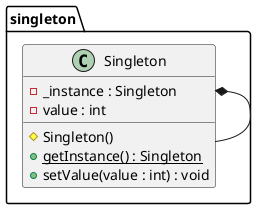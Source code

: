 @startuml
class singleton.Singleton{
    -_instance : Singleton
    -value : int

    #Singleton()
    +{static} getInstance() : Singleton
    +setValue(value : int) : void
}

singleton.Singleton *-- singleton.Singleton
@enduml